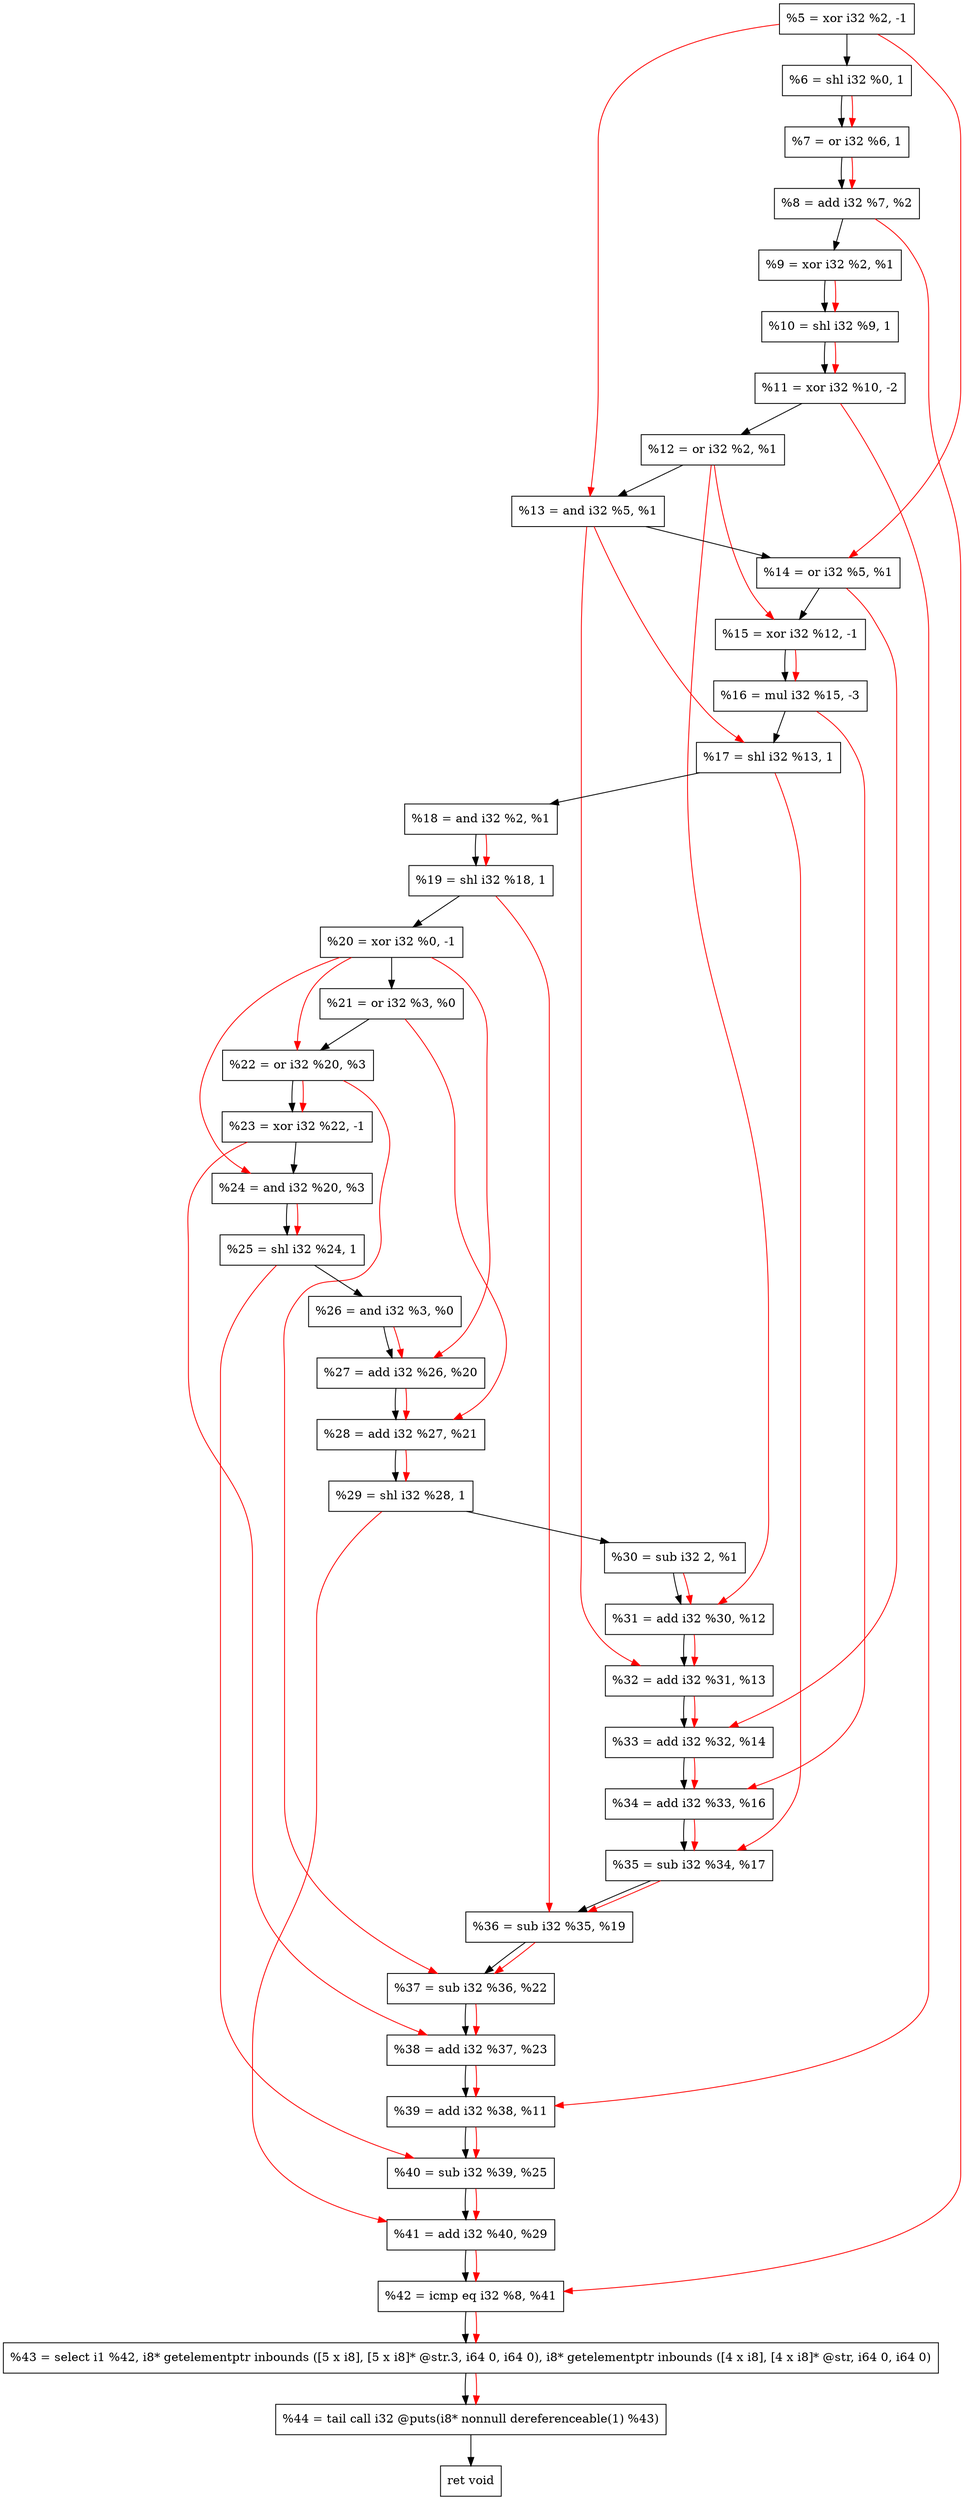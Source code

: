 digraph "DFG for'crackme' function" {
	Node0x5190c0[shape=record, label="  %5 = xor i32 %2, -1"];
	Node0x519160[shape=record, label="  %6 = shl i32 %0, 1"];
	Node0x5191d0[shape=record, label="  %7 = or i32 %6, 1"];
	Node0x519240[shape=record, label="  %8 = add i32 %7, %2"];
	Node0x5192b0[shape=record, label="  %9 = xor i32 %2, %1"];
	Node0x519320[shape=record, label="  %10 = shl i32 %9, 1"];
	Node0x5193c0[shape=record, label="  %11 = xor i32 %10, -2"];
	Node0x519430[shape=record, label="  %12 = or i32 %2, %1"];
	Node0x5194a0[shape=record, label="  %13 = and i32 %5, %1"];
	Node0x519510[shape=record, label="  %14 = or i32 %5, %1"];
	Node0x519580[shape=record, label="  %15 = xor i32 %12, -1"];
	Node0x519620[shape=record, label="  %16 = mul i32 %15, -3"];
	Node0x519690[shape=record, label="  %17 = shl i32 %13, 1"];
	Node0x519700[shape=record, label="  %18 = and i32 %2, %1"];
	Node0x519770[shape=record, label="  %19 = shl i32 %18, 1"];
	Node0x5197e0[shape=record, label="  %20 = xor i32 %0, -1"];
	Node0x519850[shape=record, label="  %21 = or i32 %3, %0"];
	Node0x5198c0[shape=record, label="  %22 = or i32 %20, %3"];
	Node0x519930[shape=record, label="  %23 = xor i32 %22, -1"];
	Node0x5199a0[shape=record, label="  %24 = and i32 %20, %3"];
	Node0x519a10[shape=record, label="  %25 = shl i32 %24, 1"];
	Node0x519a80[shape=record, label="  %26 = and i32 %3, %0"];
	Node0x519af0[shape=record, label="  %27 = add i32 %26, %20"];
	Node0x519b60[shape=record, label="  %28 = add i32 %27, %21"];
	Node0x519bd0[shape=record, label="  %29 = shl i32 %28, 1"];
	Node0x519c70[shape=record, label="  %30 = sub i32 2, %1"];
	Node0x519ce0[shape=record, label="  %31 = add i32 %30, %12"];
	Node0x519d50[shape=record, label="  %32 = add i32 %31, %13"];
	Node0x519fd0[shape=record, label="  %33 = add i32 %32, %14"];
	Node0x51a040[shape=record, label="  %34 = add i32 %33, %16"];
	Node0x51a0b0[shape=record, label="  %35 = sub i32 %34, %17"];
	Node0x51a120[shape=record, label="  %36 = sub i32 %35, %19"];
	Node0x51a190[shape=record, label="  %37 = sub i32 %36, %22"];
	Node0x51a200[shape=record, label="  %38 = add i32 %37, %23"];
	Node0x51a270[shape=record, label="  %39 = add i32 %38, %11"];
	Node0x51a2e0[shape=record, label="  %40 = sub i32 %39, %25"];
	Node0x51a350[shape=record, label="  %41 = add i32 %40, %29"];
	Node0x51a3c0[shape=record, label="  %42 = icmp eq i32 %8, %41"];
	Node0x4b9268[shape=record, label="  %43 = select i1 %42, i8* getelementptr inbounds ([5 x i8], [5 x i8]* @str.3, i64 0, i64 0), i8* getelementptr inbounds ([4 x i8], [4 x i8]* @str, i64 0, i64 0)"];
	Node0x51a860[shape=record, label="  %44 = tail call i32 @puts(i8* nonnull dereferenceable(1) %43)"];
	Node0x51a8b0[shape=record, label="  ret void"];
	Node0x5190c0 -> Node0x519160;
	Node0x519160 -> Node0x5191d0;
	Node0x5191d0 -> Node0x519240;
	Node0x519240 -> Node0x5192b0;
	Node0x5192b0 -> Node0x519320;
	Node0x519320 -> Node0x5193c0;
	Node0x5193c0 -> Node0x519430;
	Node0x519430 -> Node0x5194a0;
	Node0x5194a0 -> Node0x519510;
	Node0x519510 -> Node0x519580;
	Node0x519580 -> Node0x519620;
	Node0x519620 -> Node0x519690;
	Node0x519690 -> Node0x519700;
	Node0x519700 -> Node0x519770;
	Node0x519770 -> Node0x5197e0;
	Node0x5197e0 -> Node0x519850;
	Node0x519850 -> Node0x5198c0;
	Node0x5198c0 -> Node0x519930;
	Node0x519930 -> Node0x5199a0;
	Node0x5199a0 -> Node0x519a10;
	Node0x519a10 -> Node0x519a80;
	Node0x519a80 -> Node0x519af0;
	Node0x519af0 -> Node0x519b60;
	Node0x519b60 -> Node0x519bd0;
	Node0x519bd0 -> Node0x519c70;
	Node0x519c70 -> Node0x519ce0;
	Node0x519ce0 -> Node0x519d50;
	Node0x519d50 -> Node0x519fd0;
	Node0x519fd0 -> Node0x51a040;
	Node0x51a040 -> Node0x51a0b0;
	Node0x51a0b0 -> Node0x51a120;
	Node0x51a120 -> Node0x51a190;
	Node0x51a190 -> Node0x51a200;
	Node0x51a200 -> Node0x51a270;
	Node0x51a270 -> Node0x51a2e0;
	Node0x51a2e0 -> Node0x51a350;
	Node0x51a350 -> Node0x51a3c0;
	Node0x51a3c0 -> Node0x4b9268;
	Node0x4b9268 -> Node0x51a860;
	Node0x51a860 -> Node0x51a8b0;
edge [color=red]
	Node0x519160 -> Node0x5191d0;
	Node0x5191d0 -> Node0x519240;
	Node0x5192b0 -> Node0x519320;
	Node0x519320 -> Node0x5193c0;
	Node0x5190c0 -> Node0x5194a0;
	Node0x5190c0 -> Node0x519510;
	Node0x519430 -> Node0x519580;
	Node0x519580 -> Node0x519620;
	Node0x5194a0 -> Node0x519690;
	Node0x519700 -> Node0x519770;
	Node0x5197e0 -> Node0x5198c0;
	Node0x5198c0 -> Node0x519930;
	Node0x5197e0 -> Node0x5199a0;
	Node0x5199a0 -> Node0x519a10;
	Node0x519a80 -> Node0x519af0;
	Node0x5197e0 -> Node0x519af0;
	Node0x519af0 -> Node0x519b60;
	Node0x519850 -> Node0x519b60;
	Node0x519b60 -> Node0x519bd0;
	Node0x519c70 -> Node0x519ce0;
	Node0x519430 -> Node0x519ce0;
	Node0x519ce0 -> Node0x519d50;
	Node0x5194a0 -> Node0x519d50;
	Node0x519d50 -> Node0x519fd0;
	Node0x519510 -> Node0x519fd0;
	Node0x519fd0 -> Node0x51a040;
	Node0x519620 -> Node0x51a040;
	Node0x51a040 -> Node0x51a0b0;
	Node0x519690 -> Node0x51a0b0;
	Node0x51a0b0 -> Node0x51a120;
	Node0x519770 -> Node0x51a120;
	Node0x51a120 -> Node0x51a190;
	Node0x5198c0 -> Node0x51a190;
	Node0x51a190 -> Node0x51a200;
	Node0x519930 -> Node0x51a200;
	Node0x51a200 -> Node0x51a270;
	Node0x5193c0 -> Node0x51a270;
	Node0x51a270 -> Node0x51a2e0;
	Node0x519a10 -> Node0x51a2e0;
	Node0x51a2e0 -> Node0x51a350;
	Node0x519bd0 -> Node0x51a350;
	Node0x519240 -> Node0x51a3c0;
	Node0x51a350 -> Node0x51a3c0;
	Node0x51a3c0 -> Node0x4b9268;
	Node0x4b9268 -> Node0x51a860;
}
